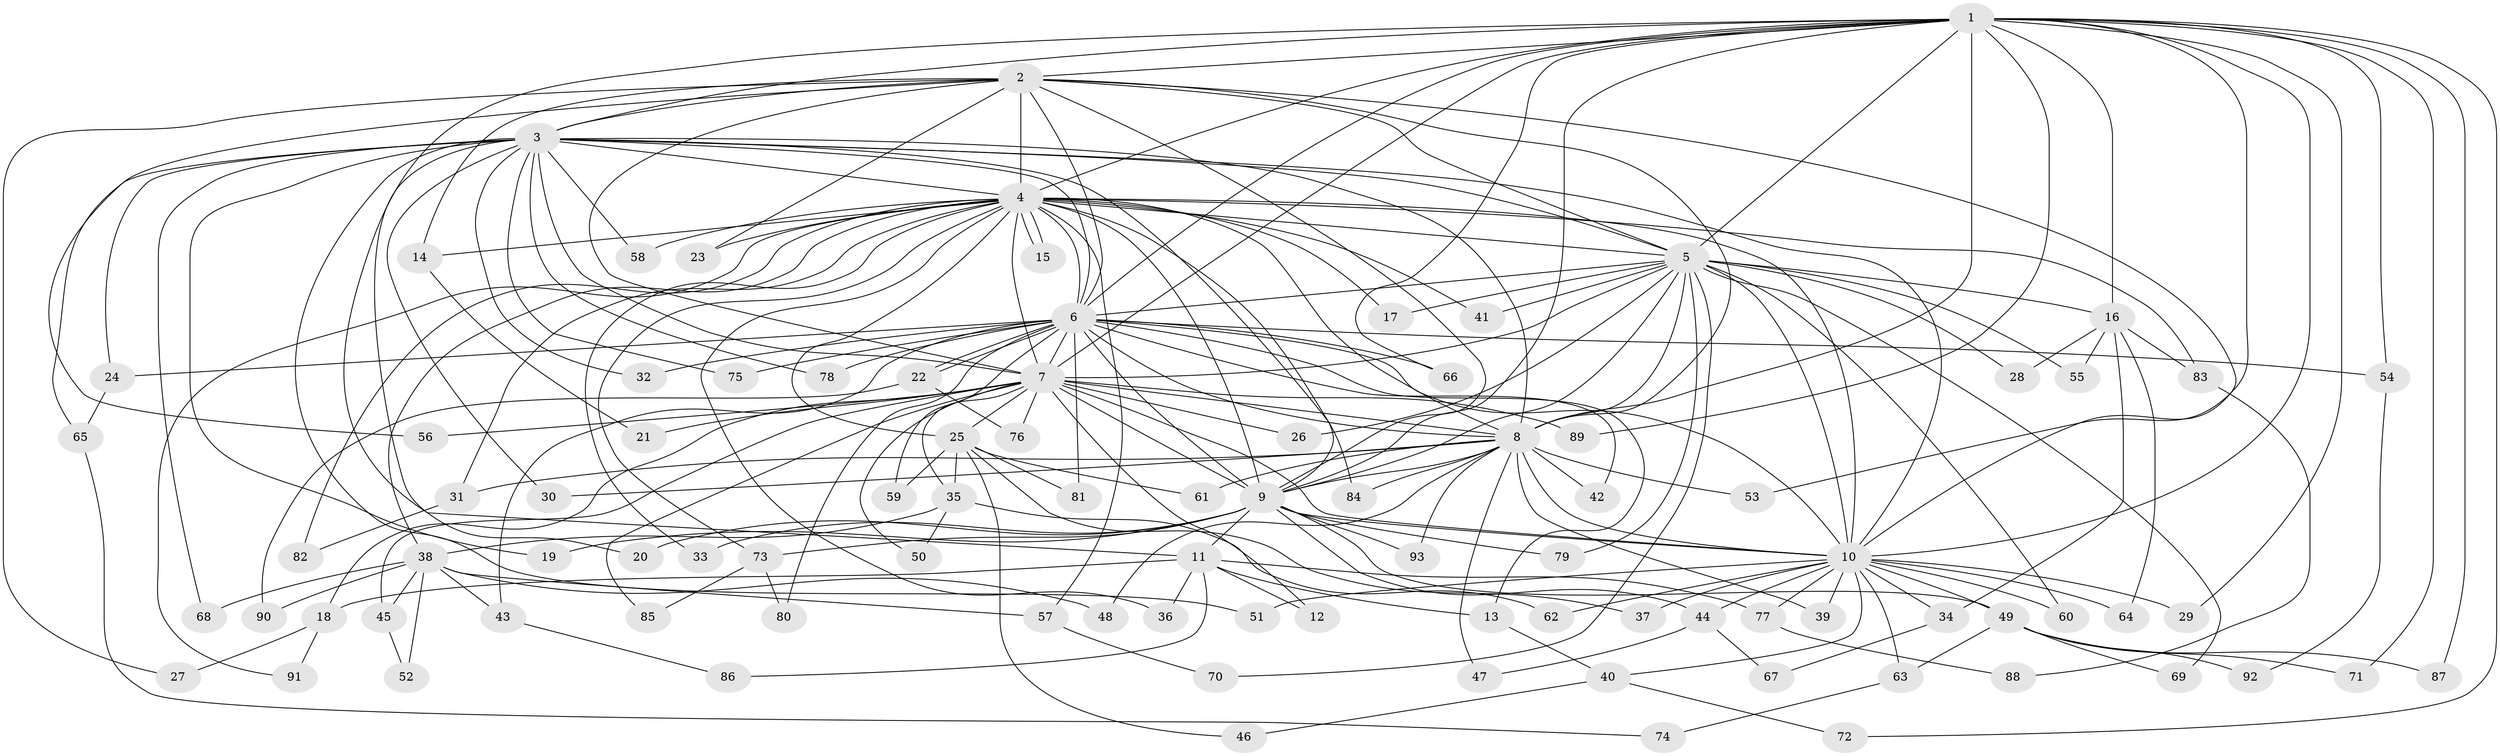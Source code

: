 // coarse degree distribution, {13: 0.0425531914893617, 15: 0.06382978723404255, 1: 0.02127659574468085, 22: 0.02127659574468085, 2: 0.3191489361702128, 3: 0.23404255319148937, 8: 0.0425531914893617, 19: 0.0425531914893617, 4: 0.10638297872340426, 11: 0.02127659574468085, 6: 0.0425531914893617, 7: 0.02127659574468085, 17: 0.02127659574468085}
// Generated by graph-tools (version 1.1) at 2025/36/03/04/25 23:36:16]
// undirected, 93 vertices, 211 edges
graph export_dot {
  node [color=gray90,style=filled];
  1;
  2;
  3;
  4;
  5;
  6;
  7;
  8;
  9;
  10;
  11;
  12;
  13;
  14;
  15;
  16;
  17;
  18;
  19;
  20;
  21;
  22;
  23;
  24;
  25;
  26;
  27;
  28;
  29;
  30;
  31;
  32;
  33;
  34;
  35;
  36;
  37;
  38;
  39;
  40;
  41;
  42;
  43;
  44;
  45;
  46;
  47;
  48;
  49;
  50;
  51;
  52;
  53;
  54;
  55;
  56;
  57;
  58;
  59;
  60;
  61;
  62;
  63;
  64;
  65;
  66;
  67;
  68;
  69;
  70;
  71;
  72;
  73;
  74;
  75;
  76;
  77;
  78;
  79;
  80;
  81;
  82;
  83;
  84;
  85;
  86;
  87;
  88;
  89;
  90;
  91;
  92;
  93;
  1 -- 2;
  1 -- 3;
  1 -- 4;
  1 -- 5;
  1 -- 6;
  1 -- 7;
  1 -- 8;
  1 -- 9;
  1 -- 10;
  1 -- 11;
  1 -- 16;
  1 -- 29;
  1 -- 53;
  1 -- 54;
  1 -- 66;
  1 -- 71;
  1 -- 72;
  1 -- 87;
  1 -- 89;
  2 -- 3;
  2 -- 4;
  2 -- 5;
  2 -- 6;
  2 -- 7;
  2 -- 8;
  2 -- 9;
  2 -- 10;
  2 -- 14;
  2 -- 23;
  2 -- 27;
  2 -- 56;
  3 -- 4;
  3 -- 5;
  3 -- 6;
  3 -- 7;
  3 -- 8;
  3 -- 9;
  3 -- 10;
  3 -- 19;
  3 -- 20;
  3 -- 24;
  3 -- 30;
  3 -- 32;
  3 -- 51;
  3 -- 58;
  3 -- 65;
  3 -- 68;
  3 -- 75;
  3 -- 78;
  4 -- 5;
  4 -- 6;
  4 -- 7;
  4 -- 8;
  4 -- 9;
  4 -- 10;
  4 -- 14;
  4 -- 15;
  4 -- 15;
  4 -- 17;
  4 -- 23;
  4 -- 25;
  4 -- 31;
  4 -- 33;
  4 -- 36;
  4 -- 38;
  4 -- 41;
  4 -- 57;
  4 -- 58;
  4 -- 73;
  4 -- 82;
  4 -- 83;
  4 -- 84;
  4 -- 91;
  5 -- 6;
  5 -- 7;
  5 -- 8;
  5 -- 9;
  5 -- 10;
  5 -- 16;
  5 -- 17;
  5 -- 26;
  5 -- 28;
  5 -- 41;
  5 -- 55;
  5 -- 60;
  5 -- 69;
  5 -- 70;
  5 -- 79;
  6 -- 7;
  6 -- 8;
  6 -- 9;
  6 -- 10;
  6 -- 13;
  6 -- 22;
  6 -- 22;
  6 -- 24;
  6 -- 32;
  6 -- 42;
  6 -- 43;
  6 -- 54;
  6 -- 59;
  6 -- 66;
  6 -- 75;
  6 -- 78;
  6 -- 80;
  6 -- 81;
  7 -- 8;
  7 -- 9;
  7 -- 10;
  7 -- 12;
  7 -- 18;
  7 -- 21;
  7 -- 25;
  7 -- 26;
  7 -- 35;
  7 -- 45;
  7 -- 50;
  7 -- 56;
  7 -- 76;
  7 -- 85;
  7 -- 89;
  8 -- 9;
  8 -- 10;
  8 -- 30;
  8 -- 31;
  8 -- 39;
  8 -- 42;
  8 -- 47;
  8 -- 48;
  8 -- 53;
  8 -- 61;
  8 -- 84;
  8 -- 93;
  9 -- 10;
  9 -- 11;
  9 -- 19;
  9 -- 20;
  9 -- 33;
  9 -- 44;
  9 -- 49;
  9 -- 73;
  9 -- 79;
  9 -- 93;
  10 -- 29;
  10 -- 34;
  10 -- 37;
  10 -- 39;
  10 -- 40;
  10 -- 44;
  10 -- 49;
  10 -- 51;
  10 -- 60;
  10 -- 62;
  10 -- 63;
  10 -- 64;
  10 -- 77;
  11 -- 12;
  11 -- 13;
  11 -- 18;
  11 -- 36;
  11 -- 77;
  11 -- 86;
  13 -- 40;
  14 -- 21;
  16 -- 28;
  16 -- 34;
  16 -- 55;
  16 -- 64;
  16 -- 83;
  18 -- 27;
  18 -- 91;
  22 -- 76;
  22 -- 90;
  24 -- 65;
  25 -- 35;
  25 -- 37;
  25 -- 46;
  25 -- 59;
  25 -- 61;
  25 -- 81;
  31 -- 82;
  34 -- 67;
  35 -- 38;
  35 -- 50;
  35 -- 62;
  38 -- 43;
  38 -- 45;
  38 -- 48;
  38 -- 52;
  38 -- 57;
  38 -- 68;
  38 -- 90;
  40 -- 46;
  40 -- 72;
  43 -- 86;
  44 -- 47;
  44 -- 67;
  45 -- 52;
  49 -- 63;
  49 -- 69;
  49 -- 71;
  49 -- 87;
  49 -- 92;
  54 -- 92;
  57 -- 70;
  63 -- 74;
  65 -- 74;
  73 -- 80;
  73 -- 85;
  77 -- 88;
  83 -- 88;
}
